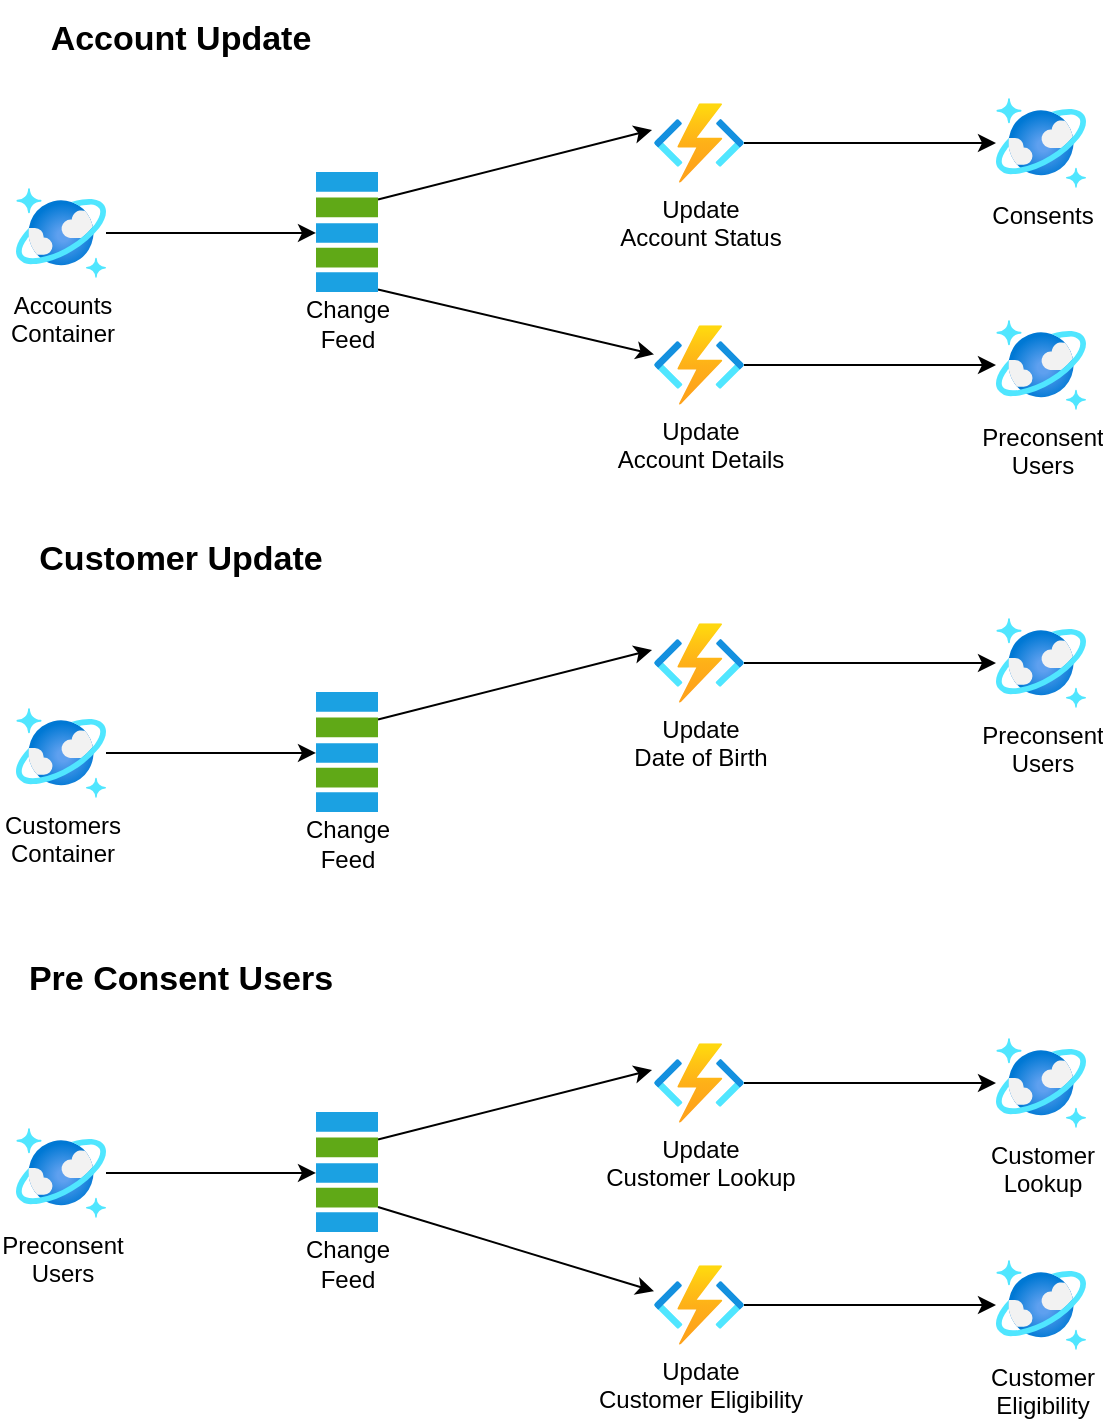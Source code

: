 <mxfile version="14.4.3" type="github">
  <diagram id="gjvZ4gOpl2NELNdTMGmE" name="Page-1">
    <mxGraphModel dx="1038" dy="580" grid="1" gridSize="10" guides="1" tooltips="1" connect="1" arrows="1" fold="1" page="1" pageScale="1" pageWidth="827" pageHeight="1169" math="0" shadow="0">
      <root>
        <mxCell id="0" />
        <mxCell id="1" parent="0" />
        <mxCell id="oMFMiWhIfmU4jBjoLOnd-48" style="edgeStyle=none;rounded=0;orthogonalLoop=1;jettySize=auto;html=1;" parent="1" source="oMFMiWhIfmU4jBjoLOnd-3" target="oMFMiWhIfmU4jBjoLOnd-28" edge="1">
          <mxGeometry relative="1" as="geometry" />
        </mxCell>
        <mxCell id="oMFMiWhIfmU4jBjoLOnd-3" value="Accounts&lt;br&gt;Container" style="aspect=fixed;html=1;points=[];align=center;image;fontSize=12;image=img/lib/azure2/databases/Azure_Cosmos_DB.svg;" parent="1" vertex="1">
          <mxGeometry x="50" y="133.99" width="45" height="45" as="geometry" />
        </mxCell>
        <mxCell id="oMFMiWhIfmU4jBjoLOnd-42" style="rounded=0;orthogonalLoop=1;jettySize=auto;html=1;" parent="1" source="oMFMiWhIfmU4jBjoLOnd-40" target="OoWtU8M--wBZisnhyXfO-1" edge="1">
          <mxGeometry relative="1" as="geometry" />
        </mxCell>
        <mxCell id="oMFMiWhIfmU4jBjoLOnd-40" value="Update&lt;br&gt;Account Details" style="aspect=fixed;html=1;points=[];align=center;image;fontSize=12;image=img/lib/azure2/compute/Function_Apps.svg;" parent="1" vertex="1">
          <mxGeometry x="369" y="202.64" width="45" height="39.71" as="geometry" />
        </mxCell>
        <mxCell id="oMFMiWhIfmU4jBjoLOnd-41" style="rounded=0;orthogonalLoop=1;jettySize=auto;html=1;" parent="1" source="oMFMiWhIfmU4jBjoLOnd-29" target="oMFMiWhIfmU4jBjoLOnd-40" edge="1">
          <mxGeometry relative="1" as="geometry" />
        </mxCell>
        <mxCell id="OoWtU8M--wBZisnhyXfO-1" value="Preconsent&lt;br&gt;Users" style="aspect=fixed;html=1;points=[];align=center;image;fontSize=12;image=img/lib/azure2/databases/Azure_Cosmos_DB.svg;" parent="1" vertex="1">
          <mxGeometry x="540" y="200.0" width="45" height="45" as="geometry" />
        </mxCell>
        <mxCell id="OoWtU8M--wBZisnhyXfO-7" style="edgeStyle=orthogonalEdgeStyle;rounded=0;orthogonalLoop=1;jettySize=auto;html=1;" parent="1" source="OoWtU8M--wBZisnhyXfO-2" target="OoWtU8M--wBZisnhyXfO-3" edge="1">
          <mxGeometry relative="1" as="geometry" />
        </mxCell>
        <mxCell id="OoWtU8M--wBZisnhyXfO-2" value="Update&lt;br&gt;Account Status" style="aspect=fixed;html=1;points=[];align=center;image;fontSize=12;image=img/lib/azure2/compute/Function_Apps.svg;" parent="1" vertex="1">
          <mxGeometry x="369" y="91.63" width="45" height="39.71" as="geometry" />
        </mxCell>
        <mxCell id="OoWtU8M--wBZisnhyXfO-3" value="Consents" style="aspect=fixed;html=1;points=[];align=center;image;fontSize=12;image=img/lib/azure2/databases/Azure_Cosmos_DB.svg;" parent="1" vertex="1">
          <mxGeometry x="540" y="88.99" width="45" height="45" as="geometry" />
        </mxCell>
        <mxCell id="OoWtU8M--wBZisnhyXfO-6" style="rounded=0;orthogonalLoop=1;jettySize=auto;html=1;entryX=-0.022;entryY=0.336;entryDx=0;entryDy=0;entryPerimeter=0;" parent="1" source="oMFMiWhIfmU4jBjoLOnd-31" target="OoWtU8M--wBZisnhyXfO-2" edge="1">
          <mxGeometry relative="1" as="geometry" />
        </mxCell>
        <mxCell id="OoWtU8M--wBZisnhyXfO-9" value="" style="group" parent="1" vertex="1" connectable="0">
          <mxGeometry x="195.5" y="126" width="40" height="86" as="geometry" />
        </mxCell>
        <mxCell id="oMFMiWhIfmU4jBjoLOnd-32" value="" style="group" parent="OoWtU8M--wBZisnhyXfO-9" vertex="1" connectable="0">
          <mxGeometry x="4.5" width="31" height="60" as="geometry" />
        </mxCell>
        <mxCell id="oMFMiWhIfmU4jBjoLOnd-27" value="" style="verticalLabelPosition=bottom;verticalAlign=top;html=1;shape=mxgraph.basic.rect;fillColor2=none;strokeWidth=1;size=20;indent=5;fillColor=#1ba1e2;fontColor=#ffffff;strokeColor=none;" parent="oMFMiWhIfmU4jBjoLOnd-32" vertex="1">
          <mxGeometry width="31" height="9.836" as="geometry" />
        </mxCell>
        <mxCell id="oMFMiWhIfmU4jBjoLOnd-28" value="" style="verticalLabelPosition=bottom;verticalAlign=top;html=1;shape=mxgraph.basic.rect;fillColor2=none;strokeWidth=1;size=20;indent=5;fillColor=#1ba1e2;fontColor=#ffffff;strokeColor=none;" parent="oMFMiWhIfmU4jBjoLOnd-32" vertex="1">
          <mxGeometry y="25.574" width="31" height="9.836" as="geometry" />
        </mxCell>
        <mxCell id="oMFMiWhIfmU4jBjoLOnd-29" value="" style="verticalLabelPosition=bottom;verticalAlign=top;html=1;shape=mxgraph.basic.rect;fillColor2=none;strokeWidth=1;size=20;indent=5;fillColor=#1ba1e2;fontColor=#ffffff;strokeColor=none;" parent="oMFMiWhIfmU4jBjoLOnd-32" vertex="1">
          <mxGeometry y="50.164" width="31" height="9.836" as="geometry" />
        </mxCell>
        <mxCell id="oMFMiWhIfmU4jBjoLOnd-30" value="" style="verticalLabelPosition=bottom;verticalAlign=top;html=1;shape=mxgraph.basic.rect;fillColor2=none;strokeWidth=1;size=20;indent=5;fillColor=#60a917;fontColor=#ffffff;strokeColor=none;" parent="oMFMiWhIfmU4jBjoLOnd-32" vertex="1">
          <mxGeometry y="37.869" width="31" height="9.836" as="geometry" />
        </mxCell>
        <mxCell id="oMFMiWhIfmU4jBjoLOnd-31" value="" style="verticalLabelPosition=bottom;verticalAlign=top;html=1;shape=mxgraph.basic.rect;fillColor2=none;strokeWidth=1;size=20;indent=5;fillColor=#60a917;fontColor=#ffffff;strokeColor=none;" parent="oMFMiWhIfmU4jBjoLOnd-32" vertex="1">
          <mxGeometry y="12.787" width="31" height="9.836" as="geometry" />
        </mxCell>
        <mxCell id="OoWtU8M--wBZisnhyXfO-8" value="Change&lt;br&gt;Feed" style="text;html=1;strokeColor=none;fillColor=none;align=center;verticalAlign=middle;whiteSpace=wrap;rounded=0;" parent="OoWtU8M--wBZisnhyXfO-9" vertex="1">
          <mxGeometry y="66" width="40" height="20" as="geometry" />
        </mxCell>
        <mxCell id="OoWtU8M--wBZisnhyXfO-10" value="Account Update" style="text;html=1;strokeColor=none;fillColor=none;align=center;verticalAlign=middle;whiteSpace=wrap;rounded=0;fontSize=17;fontStyle=1" parent="1" vertex="1">
          <mxGeometry x="50" y="40" width="165" height="40" as="geometry" />
        </mxCell>
        <mxCell id="OoWtU8M--wBZisnhyXfO-30" style="edgeStyle=none;rounded=0;orthogonalLoop=1;jettySize=auto;html=1;" parent="1" source="OoWtU8M--wBZisnhyXfO-31" target="OoWtU8M--wBZisnhyXfO-43" edge="1">
          <mxGeometry relative="1" as="geometry" />
        </mxCell>
        <mxCell id="OoWtU8M--wBZisnhyXfO-31" value="Customers&lt;br&gt;Container" style="aspect=fixed;html=1;points=[];align=center;image;fontSize=12;image=img/lib/azure2/databases/Azure_Cosmos_DB.svg;" parent="1" vertex="1">
          <mxGeometry x="50" y="393.99" width="45" height="45" as="geometry" />
        </mxCell>
        <mxCell id="OoWtU8M--wBZisnhyXfO-36" style="edgeStyle=orthogonalEdgeStyle;rounded=0;orthogonalLoop=1;jettySize=auto;html=1;" parent="1" source="OoWtU8M--wBZisnhyXfO-37" target="OoWtU8M--wBZisnhyXfO-38" edge="1">
          <mxGeometry relative="1" as="geometry" />
        </mxCell>
        <mxCell id="OoWtU8M--wBZisnhyXfO-37" value="Update&lt;br&gt;Date of Birth" style="aspect=fixed;html=1;points=[];align=center;image;fontSize=12;image=img/lib/azure2/compute/Function_Apps.svg;" parent="1" vertex="1">
          <mxGeometry x="369" y="351.63" width="45" height="39.71" as="geometry" />
        </mxCell>
        <mxCell id="OoWtU8M--wBZisnhyXfO-38" value="Preconsent&lt;br&gt;Users" style="aspect=fixed;html=1;points=[];align=center;image;fontSize=12;image=img/lib/azure2/databases/Azure_Cosmos_DB.svg;" parent="1" vertex="1">
          <mxGeometry x="540" y="348.99" width="45" height="45" as="geometry" />
        </mxCell>
        <mxCell id="OoWtU8M--wBZisnhyXfO-39" style="rounded=0;orthogonalLoop=1;jettySize=auto;html=1;entryX=-0.022;entryY=0.336;entryDx=0;entryDy=0;entryPerimeter=0;" parent="1" source="OoWtU8M--wBZisnhyXfO-46" target="OoWtU8M--wBZisnhyXfO-37" edge="1">
          <mxGeometry relative="1" as="geometry" />
        </mxCell>
        <mxCell id="OoWtU8M--wBZisnhyXfO-40" value="" style="group" parent="1" vertex="1" connectable="0">
          <mxGeometry x="195.5" y="386" width="40" height="86" as="geometry" />
        </mxCell>
        <mxCell id="OoWtU8M--wBZisnhyXfO-41" value="" style="group" parent="OoWtU8M--wBZisnhyXfO-40" vertex="1" connectable="0">
          <mxGeometry x="4.5" width="31" height="60" as="geometry" />
        </mxCell>
        <mxCell id="OoWtU8M--wBZisnhyXfO-42" value="" style="verticalLabelPosition=bottom;verticalAlign=top;html=1;shape=mxgraph.basic.rect;fillColor2=none;strokeWidth=1;size=20;indent=5;fillColor=#1ba1e2;fontColor=#ffffff;strokeColor=none;" parent="OoWtU8M--wBZisnhyXfO-41" vertex="1">
          <mxGeometry width="31" height="9.836" as="geometry" />
        </mxCell>
        <mxCell id="OoWtU8M--wBZisnhyXfO-43" value="" style="verticalLabelPosition=bottom;verticalAlign=top;html=1;shape=mxgraph.basic.rect;fillColor2=none;strokeWidth=1;size=20;indent=5;fillColor=#1ba1e2;fontColor=#ffffff;strokeColor=none;" parent="OoWtU8M--wBZisnhyXfO-41" vertex="1">
          <mxGeometry y="25.574" width="31" height="9.836" as="geometry" />
        </mxCell>
        <mxCell id="OoWtU8M--wBZisnhyXfO-44" value="" style="verticalLabelPosition=bottom;verticalAlign=top;html=1;shape=mxgraph.basic.rect;fillColor2=none;strokeWidth=1;size=20;indent=5;fillColor=#1ba1e2;fontColor=#ffffff;strokeColor=none;" parent="OoWtU8M--wBZisnhyXfO-41" vertex="1">
          <mxGeometry y="50.164" width="31" height="9.836" as="geometry" />
        </mxCell>
        <mxCell id="OoWtU8M--wBZisnhyXfO-45" value="" style="verticalLabelPosition=bottom;verticalAlign=top;html=1;shape=mxgraph.basic.rect;fillColor2=none;strokeWidth=1;size=20;indent=5;fillColor=#60a917;fontColor=#ffffff;strokeColor=none;" parent="OoWtU8M--wBZisnhyXfO-41" vertex="1">
          <mxGeometry y="37.869" width="31" height="9.836" as="geometry" />
        </mxCell>
        <mxCell id="OoWtU8M--wBZisnhyXfO-46" value="" style="verticalLabelPosition=bottom;verticalAlign=top;html=1;shape=mxgraph.basic.rect;fillColor2=none;strokeWidth=1;size=20;indent=5;fillColor=#60a917;fontColor=#ffffff;strokeColor=none;" parent="OoWtU8M--wBZisnhyXfO-41" vertex="1">
          <mxGeometry y="12.787" width="31" height="9.836" as="geometry" />
        </mxCell>
        <mxCell id="OoWtU8M--wBZisnhyXfO-47" value="Change&lt;br&gt;Feed" style="text;html=1;strokeColor=none;fillColor=none;align=center;verticalAlign=middle;whiteSpace=wrap;rounded=0;" parent="OoWtU8M--wBZisnhyXfO-40" vertex="1">
          <mxGeometry y="66" width="40" height="20" as="geometry" />
        </mxCell>
        <mxCell id="OoWtU8M--wBZisnhyXfO-48" value="Customer Update" style="text;html=1;strokeColor=none;fillColor=none;align=center;verticalAlign=middle;whiteSpace=wrap;rounded=0;fontSize=17;fontStyle=1" parent="1" vertex="1">
          <mxGeometry x="50" y="300" width="165" height="40" as="geometry" />
        </mxCell>
        <mxCell id="OoWtU8M--wBZisnhyXfO-50" style="edgeStyle=none;rounded=0;orthogonalLoop=1;jettySize=auto;html=1;" parent="1" source="OoWtU8M--wBZisnhyXfO-51" target="OoWtU8M--wBZisnhyXfO-59" edge="1">
          <mxGeometry relative="1" as="geometry" />
        </mxCell>
        <mxCell id="OoWtU8M--wBZisnhyXfO-51" value="Preconsent&lt;br&gt;Users" style="aspect=fixed;html=1;points=[];align=center;image;fontSize=12;image=img/lib/azure2/databases/Azure_Cosmos_DB.svg;" parent="1" vertex="1">
          <mxGeometry x="50" y="603.99" width="45" height="45" as="geometry" />
        </mxCell>
        <mxCell id="OoWtU8M--wBZisnhyXfO-52" style="edgeStyle=orthogonalEdgeStyle;rounded=0;orthogonalLoop=1;jettySize=auto;html=1;" parent="1" source="OoWtU8M--wBZisnhyXfO-53" target="OoWtU8M--wBZisnhyXfO-54" edge="1">
          <mxGeometry relative="1" as="geometry" />
        </mxCell>
        <mxCell id="OoWtU8M--wBZisnhyXfO-53" value="Update&lt;br&gt;Customer Lookup" style="aspect=fixed;html=1;points=[];align=center;image;fontSize=12;image=img/lib/azure2/compute/Function_Apps.svg;" parent="1" vertex="1">
          <mxGeometry x="369" y="561.63" width="45" height="39.71" as="geometry" />
        </mxCell>
        <mxCell id="OoWtU8M--wBZisnhyXfO-54" value="Customer&lt;br&gt;Lookup" style="aspect=fixed;html=1;points=[];align=center;image;fontSize=12;image=img/lib/azure2/databases/Azure_Cosmos_DB.svg;" parent="1" vertex="1">
          <mxGeometry x="540" y="558.99" width="45" height="45" as="geometry" />
        </mxCell>
        <mxCell id="OoWtU8M--wBZisnhyXfO-55" style="rounded=0;orthogonalLoop=1;jettySize=auto;html=1;entryX=-0.022;entryY=0.336;entryDx=0;entryDy=0;entryPerimeter=0;" parent="1" source="OoWtU8M--wBZisnhyXfO-62" target="OoWtU8M--wBZisnhyXfO-53" edge="1">
          <mxGeometry relative="1" as="geometry" />
        </mxCell>
        <mxCell id="OoWtU8M--wBZisnhyXfO-56" value="" style="group" parent="1" vertex="1" connectable="0">
          <mxGeometry x="195.5" y="596" width="40" height="86" as="geometry" />
        </mxCell>
        <mxCell id="OoWtU8M--wBZisnhyXfO-57" value="" style="group" parent="OoWtU8M--wBZisnhyXfO-56" vertex="1" connectable="0">
          <mxGeometry x="4.5" width="31" height="60" as="geometry" />
        </mxCell>
        <mxCell id="OoWtU8M--wBZisnhyXfO-58" value="" style="verticalLabelPosition=bottom;verticalAlign=top;html=1;shape=mxgraph.basic.rect;fillColor2=none;strokeWidth=1;size=20;indent=5;fillColor=#1ba1e2;fontColor=#ffffff;strokeColor=none;" parent="OoWtU8M--wBZisnhyXfO-57" vertex="1">
          <mxGeometry width="31" height="9.836" as="geometry" />
        </mxCell>
        <mxCell id="OoWtU8M--wBZisnhyXfO-59" value="" style="verticalLabelPosition=bottom;verticalAlign=top;html=1;shape=mxgraph.basic.rect;fillColor2=none;strokeWidth=1;size=20;indent=5;fillColor=#1ba1e2;fontColor=#ffffff;strokeColor=none;" parent="OoWtU8M--wBZisnhyXfO-57" vertex="1">
          <mxGeometry y="25.574" width="31" height="9.836" as="geometry" />
        </mxCell>
        <mxCell id="OoWtU8M--wBZisnhyXfO-60" value="" style="verticalLabelPosition=bottom;verticalAlign=top;html=1;shape=mxgraph.basic.rect;fillColor2=none;strokeWidth=1;size=20;indent=5;fillColor=#1ba1e2;fontColor=#ffffff;strokeColor=none;" parent="OoWtU8M--wBZisnhyXfO-57" vertex="1">
          <mxGeometry y="50.164" width="31" height="9.836" as="geometry" />
        </mxCell>
        <mxCell id="OoWtU8M--wBZisnhyXfO-61" value="" style="verticalLabelPosition=bottom;verticalAlign=top;html=1;shape=mxgraph.basic.rect;fillColor2=none;strokeWidth=1;size=20;indent=5;fillColor=#60a917;fontColor=#ffffff;strokeColor=none;" parent="OoWtU8M--wBZisnhyXfO-57" vertex="1">
          <mxGeometry y="37.869" width="31" height="9.836" as="geometry" />
        </mxCell>
        <mxCell id="OoWtU8M--wBZisnhyXfO-62" value="" style="verticalLabelPosition=bottom;verticalAlign=top;html=1;shape=mxgraph.basic.rect;fillColor2=none;strokeWidth=1;size=20;indent=5;fillColor=#60a917;fontColor=#ffffff;strokeColor=none;" parent="OoWtU8M--wBZisnhyXfO-57" vertex="1">
          <mxGeometry y="12.787" width="31" height="9.836" as="geometry" />
        </mxCell>
        <mxCell id="OoWtU8M--wBZisnhyXfO-63" value="Change&lt;br&gt;Feed" style="text;html=1;strokeColor=none;fillColor=none;align=center;verticalAlign=middle;whiteSpace=wrap;rounded=0;" parent="OoWtU8M--wBZisnhyXfO-56" vertex="1">
          <mxGeometry y="66" width="40" height="20" as="geometry" />
        </mxCell>
        <mxCell id="OoWtU8M--wBZisnhyXfO-64" value="Pre Consent Users" style="text;html=1;strokeColor=none;fillColor=none;align=center;verticalAlign=middle;whiteSpace=wrap;rounded=0;fontSize=17;fontStyle=1" parent="1" vertex="1">
          <mxGeometry x="50" y="510" width="165" height="40" as="geometry" />
        </mxCell>
        <mxCell id="P0eFKt6O6_u8Fyc4BtCG-4" style="edgeStyle=none;rounded=0;orthogonalLoop=1;jettySize=auto;html=1;startArrow=none;startFill=0;" edge="1" parent="1" source="P0eFKt6O6_u8Fyc4BtCG-1" target="P0eFKt6O6_u8Fyc4BtCG-2">
          <mxGeometry relative="1" as="geometry" />
        </mxCell>
        <mxCell id="P0eFKt6O6_u8Fyc4BtCG-1" value="Update&lt;br&gt;Customer Eligibility" style="aspect=fixed;html=1;points=[];align=center;image;fontSize=12;image=img/lib/azure2/compute/Function_Apps.svg;" vertex="1" parent="1">
          <mxGeometry x="369" y="672.64" width="45" height="39.71" as="geometry" />
        </mxCell>
        <mxCell id="P0eFKt6O6_u8Fyc4BtCG-2" value="Customer&lt;br&gt;Eligibility" style="aspect=fixed;html=1;points=[];align=center;image;fontSize=12;image=img/lib/azure2/databases/Azure_Cosmos_DB.svg;" vertex="1" parent="1">
          <mxGeometry x="540" y="670" width="45" height="45" as="geometry" />
        </mxCell>
        <mxCell id="P0eFKt6O6_u8Fyc4BtCG-3" style="rounded=0;orthogonalLoop=1;jettySize=auto;html=1;startArrow=none;startFill=0;" edge="1" parent="1" source="OoWtU8M--wBZisnhyXfO-61" target="P0eFKt6O6_u8Fyc4BtCG-1">
          <mxGeometry relative="1" as="geometry" />
        </mxCell>
      </root>
    </mxGraphModel>
  </diagram>
</mxfile>
